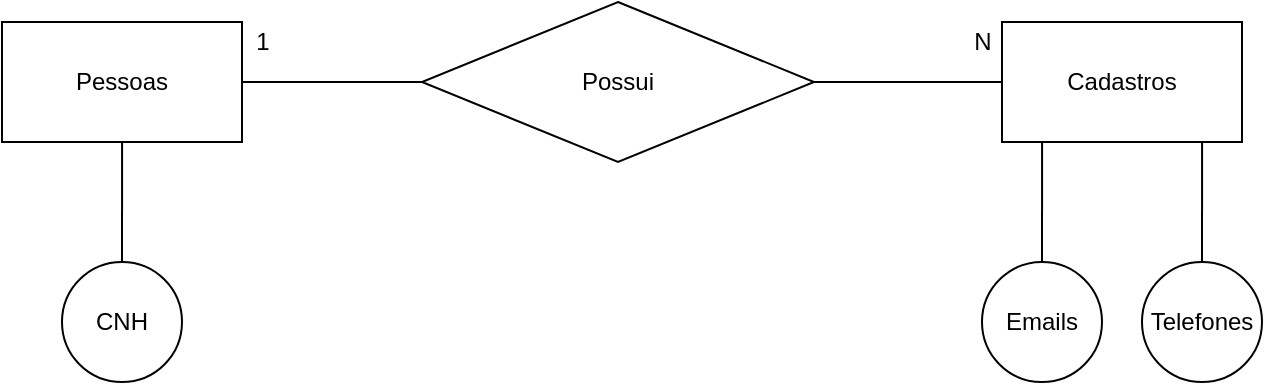 <mxfile version="14.4.2" type="device" pages="2"><diagram id="A9swm0uunLP4BwG_Z6m0" name="Conceitual"><mxGraphModel dx="723" dy="565" grid="0" gridSize="10" guides="1" tooltips="1" connect="1" arrows="1" fold="1" page="0" pageScale="1" pageWidth="827" pageHeight="1169" math="0" shadow="0"><root><mxCell id="0"/><mxCell id="1" parent="0"/><mxCell id="15cYPPe2vgO4RhR4SuYc-3" style="edgeStyle=orthogonalEdgeStyle;rounded=0;orthogonalLoop=1;jettySize=auto;html=1;exitX=1;exitY=0.5;exitDx=0;exitDy=0;entryX=0;entryY=0.5;entryDx=0;entryDy=0;endArrow=none;endFill=0;" parent="1" source="15cYPPe2vgO4RhR4SuYc-1" target="15cYPPe2vgO4RhR4SuYc-2" edge="1"><mxGeometry relative="1" as="geometry"/></mxCell><mxCell id="15cYPPe2vgO4RhR4SuYc-1" value="Pessoas" style="rounded=0;whiteSpace=wrap;html=1;" parent="1" vertex="1"><mxGeometry x="170" y="110" width="120" height="60" as="geometry"/></mxCell><mxCell id="15cYPPe2vgO4RhR4SuYc-5" style="edgeStyle=orthogonalEdgeStyle;rounded=0;orthogonalLoop=1;jettySize=auto;html=1;exitX=1;exitY=0.5;exitDx=0;exitDy=0;entryX=0;entryY=0.5;entryDx=0;entryDy=0;endArrow=none;endFill=0;" parent="1" source="15cYPPe2vgO4RhR4SuYc-2" target="15cYPPe2vgO4RhR4SuYc-4" edge="1"><mxGeometry relative="1" as="geometry"/></mxCell><mxCell id="15cYPPe2vgO4RhR4SuYc-2" value="Possui" style="rhombus;whiteSpace=wrap;html=1;" parent="1" vertex="1"><mxGeometry x="380" y="100" width="196" height="80" as="geometry"/></mxCell><mxCell id="15cYPPe2vgO4RhR4SuYc-7" style="rounded=0;orthogonalLoop=1;jettySize=auto;html=1;exitX=0.167;exitY=1;exitDx=0;exitDy=0;entryX=0.5;entryY=0;entryDx=0;entryDy=0;endArrow=none;endFill=0;exitPerimeter=0;" parent="1" source="15cYPPe2vgO4RhR4SuYc-4" target="15cYPPe2vgO4RhR4SuYc-6" edge="1"><mxGeometry relative="1" as="geometry"><mxPoint x="720" y="170" as="sourcePoint"/></mxGeometry></mxCell><mxCell id="15cYPPe2vgO4RhR4SuYc-4" value="Cadastros" style="rounded=0;whiteSpace=wrap;html=1;" parent="1" vertex="1"><mxGeometry x="670" y="110" width="120" height="60" as="geometry"/></mxCell><mxCell id="15cYPPe2vgO4RhR4SuYc-6" value="Emails" style="ellipse;whiteSpace=wrap;html=1;aspect=fixed;" parent="1" vertex="1"><mxGeometry x="660" y="230" width="60" height="60" as="geometry"/></mxCell><mxCell id="15cYPPe2vgO4RhR4SuYc-9" style="edgeStyle=none;rounded=0;orthogonalLoop=1;jettySize=auto;html=1;entryX=0.417;entryY=1;entryDx=0;entryDy=0;entryPerimeter=0;endArrow=none;endFill=0;" parent="1" source="15cYPPe2vgO4RhR4SuYc-8" edge="1"><mxGeometry relative="1" as="geometry"><mxPoint x="770.04" y="170" as="targetPoint"/></mxGeometry></mxCell><mxCell id="15cYPPe2vgO4RhR4SuYc-8" value="Telefones" style="ellipse;whiteSpace=wrap;html=1;aspect=fixed;" parent="1" vertex="1"><mxGeometry x="740" y="230" width="60" height="60" as="geometry"/></mxCell><mxCell id="15cYPPe2vgO4RhR4SuYc-10" value="1" style="text;html=1;align=center;verticalAlign=middle;resizable=0;points=[];autosize=1;" parent="1" vertex="1"><mxGeometry x="290" y="110" width="20" height="20" as="geometry"/></mxCell><mxCell id="15cYPPe2vgO4RhR4SuYc-11" value="N" style="text;html=1;align=center;verticalAlign=middle;resizable=0;points=[];autosize=1;" parent="1" vertex="1"><mxGeometry x="650" y="110" width="20" height="20" as="geometry"/></mxCell><mxCell id="pqUj8AqZuDDgFcyQWXN0-1" style="rounded=0;orthogonalLoop=1;jettySize=auto;html=1;exitX=0.167;exitY=1;exitDx=0;exitDy=0;entryX=0.5;entryY=0;entryDx=0;entryDy=0;endArrow=none;endFill=0;exitPerimeter=0;" edge="1" parent="1" target="pqUj8AqZuDDgFcyQWXN0-2"><mxGeometry relative="1" as="geometry"><mxPoint x="230.04" y="170" as="sourcePoint"/></mxGeometry></mxCell><mxCell id="pqUj8AqZuDDgFcyQWXN0-2" value="CNH" style="ellipse;whiteSpace=wrap;html=1;aspect=fixed;" vertex="1" parent="1"><mxGeometry x="200" y="230" width="60" height="60" as="geometry"/></mxCell></root></mxGraphModel></diagram><diagram id="5tC6_jmTOoUYcUk25MXV" name="Lógico"><mxGraphModel dx="851" dy="665" grid="1" gridSize="10" guides="1" tooltips="1" connect="1" arrows="1" fold="1" page="1" pageScale="1" pageWidth="827" pageHeight="1169" math="0" shadow="0"><root><mxCell id="ph9aHQPpy2cOSnXMgTpC-0"/><mxCell id="ph9aHQPpy2cOSnXMgTpC-1" parent="ph9aHQPpy2cOSnXMgTpC-0"/><mxCell id="J8ORUCgzLBMIJHymGJFs-0" value="Pessoas" style="shape=table;startSize=30;container=1;collapsible=1;childLayout=tableLayout;fixedRows=1;rowLines=0;fontStyle=1;align=center;resizeLast=1;" parent="ph9aHQPpy2cOSnXMgTpC-1" vertex="1"><mxGeometry x="180" y="170" width="180" height="130" as="geometry"/></mxCell><mxCell id="J8ORUCgzLBMIJHymGJFs-1" value="" style="shape=partialRectangle;collapsible=0;dropTarget=0;pointerEvents=0;fillColor=none;top=0;left=0;bottom=1;right=0;points=[[0,0.5],[1,0.5]];portConstraint=eastwest;" parent="J8ORUCgzLBMIJHymGJFs-0" vertex="1"><mxGeometry y="30" width="180" height="30" as="geometry"/></mxCell><mxCell id="J8ORUCgzLBMIJHymGJFs-2" value="PK" style="shape=partialRectangle;connectable=0;fillColor=none;top=0;left=0;bottom=0;right=0;fontStyle=1;overflow=hidden;" parent="J8ORUCgzLBMIJHymGJFs-1" vertex="1"><mxGeometry width="30" height="30" as="geometry"/></mxCell><mxCell id="J8ORUCgzLBMIJHymGJFs-3" value="IdPessoas" style="shape=partialRectangle;connectable=0;fillColor=none;top=0;left=0;bottom=0;right=0;align=left;spacingLeft=6;fontStyle=1;overflow=hidden;" parent="J8ORUCgzLBMIJHymGJFs-1" vertex="1"><mxGeometry x="30" width="150" height="30" as="geometry"/></mxCell><mxCell id="J8ORUCgzLBMIJHymGJFs-4" value="" style="shape=partialRectangle;collapsible=0;dropTarget=0;pointerEvents=0;fillColor=none;top=0;left=0;bottom=0;right=0;points=[[0,0.5],[1,0.5]];portConstraint=eastwest;" parent="J8ORUCgzLBMIJHymGJFs-0" vertex="1"><mxGeometry y="60" width="180" height="30" as="geometry"/></mxCell><mxCell id="J8ORUCgzLBMIJHymGJFs-5" value="" style="shape=partialRectangle;connectable=0;fillColor=none;top=0;left=0;bottom=0;right=0;editable=1;overflow=hidden;" parent="J8ORUCgzLBMIJHymGJFs-4" vertex="1"><mxGeometry width="30" height="30" as="geometry"/></mxCell><mxCell id="J8ORUCgzLBMIJHymGJFs-6" value="Nome" style="shape=partialRectangle;connectable=0;fillColor=none;top=0;left=0;bottom=0;right=0;align=left;spacingLeft=6;overflow=hidden;" parent="J8ORUCgzLBMIJHymGJFs-4" vertex="1"><mxGeometry x="30" width="150" height="30" as="geometry"/></mxCell><mxCell id="DZz8YIGY_7CuiHlDEOV3-0" value="" style="shape=partialRectangle;collapsible=0;dropTarget=0;pointerEvents=0;fillColor=none;top=0;left=0;bottom=0;right=0;points=[[0,0.5],[1,0.5]];portConstraint=eastwest;" vertex="1" parent="J8ORUCgzLBMIJHymGJFs-0"><mxGeometry y="90" width="180" height="30" as="geometry"/></mxCell><mxCell id="DZz8YIGY_7CuiHlDEOV3-1" value="" style="shape=partialRectangle;connectable=0;fillColor=none;top=0;left=0;bottom=0;right=0;editable=1;overflow=hidden;" vertex="1" parent="DZz8YIGY_7CuiHlDEOV3-0"><mxGeometry width="30" height="30" as="geometry"/></mxCell><mxCell id="DZz8YIGY_7CuiHlDEOV3-2" value="CNH" style="shape=partialRectangle;connectable=0;fillColor=none;top=0;left=0;bottom=0;right=0;align=left;spacingLeft=6;overflow=hidden;" vertex="1" parent="DZz8YIGY_7CuiHlDEOV3-0"><mxGeometry x="30" width="150" height="30" as="geometry"/></mxCell><mxCell id="QBEj_S_DAGc06SUi03-d-0" value="Cadastros" style="shape=table;startSize=30;container=1;collapsible=1;childLayout=tableLayout;fixedRows=1;rowLines=0;fontStyle=1;align=center;resizeLast=1;" parent="ph9aHQPpy2cOSnXMgTpC-1" vertex="1"><mxGeometry x="480" y="170" width="180" height="190" as="geometry"/></mxCell><mxCell id="QBEj_S_DAGc06SUi03-d-1" value="" style="shape=partialRectangle;collapsible=0;dropTarget=0;pointerEvents=0;fillColor=none;top=0;left=0;bottom=0;right=0;points=[[0,0.5],[1,0.5]];portConstraint=eastwest;" parent="QBEj_S_DAGc06SUi03-d-0" vertex="1"><mxGeometry y="30" width="180" height="30" as="geometry"/></mxCell><mxCell id="QBEj_S_DAGc06SUi03-d-2" value="PK" style="shape=partialRectangle;connectable=0;fillColor=none;top=0;left=0;bottom=0;right=0;fontStyle=1;overflow=hidden;" parent="QBEj_S_DAGc06SUi03-d-1" vertex="1"><mxGeometry width="60" height="30" as="geometry"/></mxCell><mxCell id="QBEj_S_DAGc06SUi03-d-3" value="IdCadastros" style="shape=partialRectangle;connectable=0;fillColor=none;top=0;left=0;bottom=0;right=0;align=left;spacingLeft=6;fontStyle=5;overflow=hidden;" parent="QBEj_S_DAGc06SUi03-d-1" vertex="1"><mxGeometry x="60" width="120" height="30" as="geometry"/></mxCell><mxCell id="QBEj_S_DAGc06SUi03-d-28" value="" style="shape=partialRectangle;collapsible=0;dropTarget=0;pointerEvents=0;fillColor=none;top=0;left=0;bottom=0;right=0;points=[[0,0.5],[1,0.5]];portConstraint=eastwest;" parent="QBEj_S_DAGc06SUi03-d-0" vertex="1"><mxGeometry y="60" width="180" height="30" as="geometry"/></mxCell><mxCell id="QBEj_S_DAGc06SUi03-d-29" value="FK" style="shape=partialRectangle;connectable=0;fillColor=none;top=0;left=0;bottom=0;right=0;fontStyle=1;overflow=hidden;" parent="QBEj_S_DAGc06SUi03-d-28" vertex="1"><mxGeometry width="60" height="30" as="geometry"/></mxCell><mxCell id="QBEj_S_DAGc06SUi03-d-30" value="Documentos" style="shape=partialRectangle;connectable=0;fillColor=none;top=0;left=0;bottom=0;right=0;align=left;spacingLeft=6;fontStyle=5;overflow=hidden;" parent="QBEj_S_DAGc06SUi03-d-28" vertex="1"><mxGeometry x="60" width="120" height="30" as="geometry"/></mxCell><mxCell id="QBEj_S_DAGc06SUi03-d-4" value="" style="shape=partialRectangle;collapsible=0;dropTarget=0;pointerEvents=0;fillColor=none;top=0;left=0;bottom=1;right=0;points=[[0,0.5],[1,0.5]];portConstraint=eastwest;" parent="QBEj_S_DAGc06SUi03-d-0" vertex="1"><mxGeometry y="90" width="180" height="30" as="geometry"/></mxCell><mxCell id="QBEj_S_DAGc06SUi03-d-5" value="FK" style="shape=partialRectangle;connectable=0;fillColor=none;top=0;left=0;bottom=0;right=0;fontStyle=1;overflow=hidden;" parent="QBEj_S_DAGc06SUi03-d-4" vertex="1"><mxGeometry width="60" height="30" as="geometry"/></mxCell><mxCell id="QBEj_S_DAGc06SUi03-d-6" value="IdPessoas" style="shape=partialRectangle;connectable=0;fillColor=none;top=0;left=0;bottom=0;right=0;align=left;spacingLeft=6;fontStyle=5;overflow=hidden;" parent="QBEj_S_DAGc06SUi03-d-4" vertex="1"><mxGeometry x="60" width="120" height="30" as="geometry"/></mxCell><mxCell id="QBEj_S_DAGc06SUi03-d-7" value="" style="shape=partialRectangle;collapsible=0;dropTarget=0;pointerEvents=0;fillColor=none;top=0;left=0;bottom=0;right=0;points=[[0,0.5],[1,0.5]];portConstraint=eastwest;" parent="QBEj_S_DAGc06SUi03-d-0" vertex="1"><mxGeometry y="120" width="180" height="30" as="geometry"/></mxCell><mxCell id="QBEj_S_DAGc06SUi03-d-8" value="" style="shape=partialRectangle;connectable=0;fillColor=none;top=0;left=0;bottom=0;right=0;editable=1;overflow=hidden;" parent="QBEj_S_DAGc06SUi03-d-7" vertex="1"><mxGeometry width="60" height="30" as="geometry"/></mxCell><mxCell id="QBEj_S_DAGc06SUi03-d-9" value="Email" style="shape=partialRectangle;connectable=0;fillColor=none;top=0;left=0;bottom=0;right=0;align=left;spacingLeft=6;overflow=hidden;" parent="QBEj_S_DAGc06SUi03-d-7" vertex="1"><mxGeometry x="60" width="120" height="30" as="geometry"/></mxCell><mxCell id="QBEj_S_DAGc06SUi03-d-10" value="" style="shape=partialRectangle;collapsible=0;dropTarget=0;pointerEvents=0;fillColor=none;top=0;left=0;bottom=0;right=0;points=[[0,0.5],[1,0.5]];portConstraint=eastwest;" parent="QBEj_S_DAGc06SUi03-d-0" vertex="1"><mxGeometry y="150" width="180" height="30" as="geometry"/></mxCell><mxCell id="QBEj_S_DAGc06SUi03-d-11" value="" style="shape=partialRectangle;connectable=0;fillColor=none;top=0;left=0;bottom=0;right=0;editable=1;overflow=hidden;" parent="QBEj_S_DAGc06SUi03-d-10" vertex="1"><mxGeometry width="60" height="30" as="geometry"/></mxCell><mxCell id="QBEj_S_DAGc06SUi03-d-12" value="Telefone" style="shape=partialRectangle;connectable=0;fillColor=none;top=0;left=0;bottom=0;right=0;align=left;spacingLeft=6;overflow=hidden;" parent="QBEj_S_DAGc06SUi03-d-10" vertex="1"><mxGeometry x="60" width="120" height="30" as="geometry"/></mxCell><mxCell id="mZMe_AP_1_RLK1PPIBPt-5" value="" style="edgeStyle=entityRelationEdgeStyle;fontSize=12;html=1;endArrow=ERoneToMany;" parent="ph9aHQPpy2cOSnXMgTpC-1" source="J8ORUCgzLBMIJHymGJFs-1" target="QBEj_S_DAGc06SUi03-d-4" edge="1"><mxGeometry width="100" height="100" relative="1" as="geometry"><mxPoint x="540" y="320" as="sourcePoint"/><mxPoint x="640" y="220" as="targetPoint"/></mxGeometry></mxCell></root></mxGraphModel></diagram></mxfile>